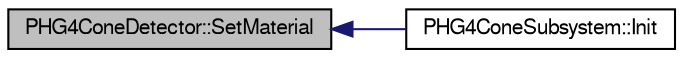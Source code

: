 digraph "PHG4ConeDetector::SetMaterial"
{
  bgcolor="transparent";
  edge [fontname="FreeSans",fontsize="10",labelfontname="FreeSans",labelfontsize="10"];
  node [fontname="FreeSans",fontsize="10",shape=record];
  rankdir="LR";
  Node1 [label="PHG4ConeDetector::SetMaterial",height=0.2,width=0.4,color="black", fillcolor="grey75", style="filled" fontcolor="black"];
  Node1 -> Node2 [dir="back",color="midnightblue",fontsize="10",style="solid",fontname="FreeSans"];
  Node2 [label="PHG4ConeSubsystem::Init",height=0.2,width=0.4,color="black",URL="$d8/d6e/classPHG4ConeSubsystem.html#ad28af91002a876e0061806c3c73e4cd1",tooltip="init "];
}
